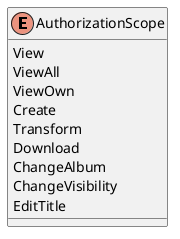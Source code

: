 @startuml
enum AuthorizationScope {
    View
    ViewAll
    ViewOwn
    Create
    Transform
    Download
    ChangeAlbum
    ChangeVisibility
    EditTitle
}
@enduml